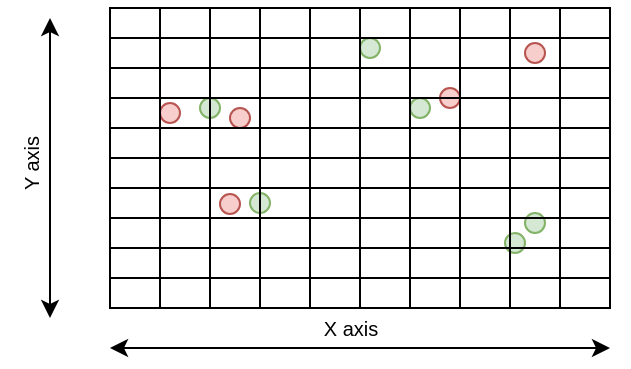<mxfile version="21.6.5" type="device">
  <diagram name="Página-1" id="SKQRO-EnRAf3LMEz_fkR">
    <mxGraphModel dx="785" dy="482" grid="1" gridSize="10" guides="1" tooltips="1" connect="1" arrows="1" fold="1" page="1" pageScale="1" pageWidth="827" pageHeight="1169" math="0" shadow="0">
      <root>
        <mxCell id="0" />
        <mxCell id="1" parent="0" />
        <mxCell id="uWtEvoABwypYLbfiV7SP-121" value="" style="ellipse;whiteSpace=wrap;html=1;aspect=fixed;fillColor=#f8cecc;strokeColor=#b85450;" parent="1" vertex="1">
          <mxGeometry x="185" y="267.5" width="10" height="10" as="geometry" />
        </mxCell>
        <mxCell id="uWtEvoABwypYLbfiV7SP-120" value="" style="ellipse;whiteSpace=wrap;html=1;aspect=fixed;fillColor=#f8cecc;strokeColor=#b85450;" parent="1" vertex="1">
          <mxGeometry x="220" y="270" width="10" height="10" as="geometry" />
        </mxCell>
        <mxCell id="uWtEvoABwypYLbfiV7SP-119" value="" style="ellipse;whiteSpace=wrap;html=1;aspect=fixed;fillColor=#d5e8d4;strokeColor=#82b366;" parent="1" vertex="1">
          <mxGeometry x="205" y="265" width="10" height="10" as="geometry" />
        </mxCell>
        <mxCell id="uWtEvoABwypYLbfiV7SP-115" value="" style="ellipse;whiteSpace=wrap;html=1;aspect=fixed;fillColor=#d5e8d4;strokeColor=#82b366;" parent="1" vertex="1">
          <mxGeometry x="230" y="312.5" width="10" height="10" as="geometry" />
        </mxCell>
        <mxCell id="uWtEvoABwypYLbfiV7SP-116" value="" style="ellipse;whiteSpace=wrap;html=1;aspect=fixed;fillColor=#d5e8d4;strokeColor=#82b366;" parent="1" vertex="1">
          <mxGeometry x="367.5" y="322.5" width="10" height="10" as="geometry" />
        </mxCell>
        <mxCell id="uWtEvoABwypYLbfiV7SP-117" value="" style="ellipse;whiteSpace=wrap;html=1;aspect=fixed;fillColor=#d5e8d4;strokeColor=#82b366;direction=west;" parent="1" vertex="1">
          <mxGeometry x="357.5" y="332.5" width="10" height="10" as="geometry" />
        </mxCell>
        <mxCell id="uWtEvoABwypYLbfiV7SP-114" value="" style="ellipse;whiteSpace=wrap;html=1;aspect=fixed;fillColor=#f8cecc;strokeColor=#b85450;" parent="1" vertex="1">
          <mxGeometry x="367.5" y="237.5" width="10" height="10" as="geometry" />
        </mxCell>
        <mxCell id="uWtEvoABwypYLbfiV7SP-111" value="" style="ellipse;whiteSpace=wrap;html=1;aspect=fixed;fillColor=#d5e8d4;strokeColor=#82b366;" parent="1" vertex="1">
          <mxGeometry x="310" y="265" width="10" height="10" as="geometry" />
        </mxCell>
        <mxCell id="uWtEvoABwypYLbfiV7SP-113" value="" style="ellipse;whiteSpace=wrap;html=1;aspect=fixed;fillColor=#f8cecc;strokeColor=#b85450;" parent="1" vertex="1">
          <mxGeometry x="325" y="260" width="10" height="10" as="geometry" />
        </mxCell>
        <mxCell id="uWtEvoABwypYLbfiV7SP-3" value="" style="rounded=0;whiteSpace=wrap;html=1;fillColor=none;" parent="1" vertex="1">
          <mxGeometry x="160" y="220" width="250" height="150" as="geometry" />
        </mxCell>
        <mxCell id="uWtEvoABwypYLbfiV7SP-4" value="" style="rounded=0;whiteSpace=wrap;html=1;fillColor=none;" parent="1" vertex="1">
          <mxGeometry x="160" y="220" width="25" height="15" as="geometry" />
        </mxCell>
        <mxCell id="uWtEvoABwypYLbfiV7SP-5" value="" style="rounded=0;whiteSpace=wrap;html=1;fillColor=none;" parent="1" vertex="1">
          <mxGeometry x="160" y="235" width="25" height="15" as="geometry" />
        </mxCell>
        <mxCell id="uWtEvoABwypYLbfiV7SP-6" value="" style="rounded=0;whiteSpace=wrap;html=1;fillColor=none;" parent="1" vertex="1">
          <mxGeometry x="160" y="250" width="25" height="15" as="geometry" />
        </mxCell>
        <mxCell id="uWtEvoABwypYLbfiV7SP-7" value="" style="rounded=0;whiteSpace=wrap;html=1;fillColor=none;" parent="1" vertex="1">
          <mxGeometry x="160" y="265" width="25" height="15" as="geometry" />
        </mxCell>
        <mxCell id="uWtEvoABwypYLbfiV7SP-8" value="" style="rounded=0;whiteSpace=wrap;html=1;fillColor=none;" parent="1" vertex="1">
          <mxGeometry x="160" y="280" width="25" height="15" as="geometry" />
        </mxCell>
        <mxCell id="uWtEvoABwypYLbfiV7SP-9" value="" style="rounded=0;whiteSpace=wrap;html=1;fillColor=none;" parent="1" vertex="1">
          <mxGeometry x="160" y="295" width="25" height="15" as="geometry" />
        </mxCell>
        <mxCell id="uWtEvoABwypYLbfiV7SP-10" value="" style="rounded=0;whiteSpace=wrap;html=1;fillColor=none;" parent="1" vertex="1">
          <mxGeometry x="160" y="310" width="25" height="15" as="geometry" />
        </mxCell>
        <mxCell id="uWtEvoABwypYLbfiV7SP-11" value="" style="rounded=0;whiteSpace=wrap;html=1;fillColor=none;" parent="1" vertex="1">
          <mxGeometry x="160" y="325" width="25" height="15" as="geometry" />
        </mxCell>
        <mxCell id="uWtEvoABwypYLbfiV7SP-12" value="" style="rounded=0;whiteSpace=wrap;html=1;fillColor=none;" parent="1" vertex="1">
          <mxGeometry x="160" y="340" width="25" height="15" as="geometry" />
        </mxCell>
        <mxCell id="uWtEvoABwypYLbfiV7SP-13" value="" style="rounded=0;whiteSpace=wrap;html=1;fillColor=none;" parent="1" vertex="1">
          <mxGeometry x="160" y="355" width="25" height="15" as="geometry" />
        </mxCell>
        <mxCell id="uWtEvoABwypYLbfiV7SP-14" value="" style="rounded=0;whiteSpace=wrap;html=1;fillColor=none;" parent="1" vertex="1">
          <mxGeometry x="185" y="220" width="25" height="15" as="geometry" />
        </mxCell>
        <mxCell id="uWtEvoABwypYLbfiV7SP-15" value="" style="rounded=0;whiteSpace=wrap;html=1;fillColor=none;" parent="1" vertex="1">
          <mxGeometry x="185" y="235" width="25" height="15" as="geometry" />
        </mxCell>
        <mxCell id="uWtEvoABwypYLbfiV7SP-16" value="" style="rounded=0;whiteSpace=wrap;html=1;fillColor=none;" parent="1" vertex="1">
          <mxGeometry x="185" y="250" width="25" height="15" as="geometry" />
        </mxCell>
        <mxCell id="uWtEvoABwypYLbfiV7SP-17" value="" style="rounded=0;whiteSpace=wrap;html=1;fillColor=none;" parent="1" vertex="1">
          <mxGeometry x="185" y="265" width="25" height="15" as="geometry" />
        </mxCell>
        <mxCell id="uWtEvoABwypYLbfiV7SP-18" value="" style="rounded=0;whiteSpace=wrap;html=1;fillColor=none;" parent="1" vertex="1">
          <mxGeometry x="185" y="280" width="25" height="15" as="geometry" />
        </mxCell>
        <mxCell id="uWtEvoABwypYLbfiV7SP-19" value="" style="rounded=0;whiteSpace=wrap;html=1;fillColor=none;" parent="1" vertex="1">
          <mxGeometry x="185" y="295" width="25" height="15" as="geometry" />
        </mxCell>
        <mxCell id="uWtEvoABwypYLbfiV7SP-20" value="" style="rounded=0;whiteSpace=wrap;html=1;fillColor=none;" parent="1" vertex="1">
          <mxGeometry x="185" y="310" width="25" height="15" as="geometry" />
        </mxCell>
        <mxCell id="uWtEvoABwypYLbfiV7SP-21" value="" style="rounded=0;whiteSpace=wrap;html=1;fillColor=none;" parent="1" vertex="1">
          <mxGeometry x="185" y="325" width="25" height="15" as="geometry" />
        </mxCell>
        <mxCell id="uWtEvoABwypYLbfiV7SP-22" value="" style="rounded=0;whiteSpace=wrap;html=1;fillColor=none;" parent="1" vertex="1">
          <mxGeometry x="185" y="340" width="25" height="15" as="geometry" />
        </mxCell>
        <mxCell id="uWtEvoABwypYLbfiV7SP-23" value="" style="rounded=0;whiteSpace=wrap;html=1;fillColor=none;" parent="1" vertex="1">
          <mxGeometry x="185" y="355" width="25" height="15" as="geometry" />
        </mxCell>
        <mxCell id="uWtEvoABwypYLbfiV7SP-24" value="" style="rounded=0;whiteSpace=wrap;html=1;fillColor=none;" parent="1" vertex="1">
          <mxGeometry x="210" y="220" width="25" height="15" as="geometry" />
        </mxCell>
        <mxCell id="uWtEvoABwypYLbfiV7SP-25" value="" style="rounded=0;whiteSpace=wrap;html=1;fillColor=none;" parent="1" vertex="1">
          <mxGeometry x="210" y="235" width="25" height="15" as="geometry" />
        </mxCell>
        <mxCell id="uWtEvoABwypYLbfiV7SP-26" value="" style="rounded=0;whiteSpace=wrap;html=1;fillColor=none;" parent="1" vertex="1">
          <mxGeometry x="210" y="250" width="25" height="15" as="geometry" />
        </mxCell>
        <mxCell id="uWtEvoABwypYLbfiV7SP-27" value="" style="rounded=0;whiteSpace=wrap;html=1;fillColor=none;" parent="1" vertex="1">
          <mxGeometry x="210" y="265" width="25" height="15" as="geometry" />
        </mxCell>
        <mxCell id="uWtEvoABwypYLbfiV7SP-28" value="" style="rounded=0;whiteSpace=wrap;html=1;fillColor=none;" parent="1" vertex="1">
          <mxGeometry x="210" y="280" width="25" height="15" as="geometry" />
        </mxCell>
        <mxCell id="uWtEvoABwypYLbfiV7SP-29" value="" style="rounded=0;whiteSpace=wrap;html=1;fillColor=none;" parent="1" vertex="1">
          <mxGeometry x="210" y="295" width="25" height="15" as="geometry" />
        </mxCell>
        <mxCell id="uWtEvoABwypYLbfiV7SP-30" value="" style="rounded=0;whiteSpace=wrap;html=1;fillColor=none;" parent="1" vertex="1">
          <mxGeometry x="210" y="310" width="25" height="15" as="geometry" />
        </mxCell>
        <mxCell id="uWtEvoABwypYLbfiV7SP-31" value="" style="rounded=0;whiteSpace=wrap;html=1;fillColor=none;" parent="1" vertex="1">
          <mxGeometry x="210" y="325" width="25" height="15" as="geometry" />
        </mxCell>
        <mxCell id="uWtEvoABwypYLbfiV7SP-32" value="" style="rounded=0;whiteSpace=wrap;html=1;fillColor=none;" parent="1" vertex="1">
          <mxGeometry x="210" y="340" width="25" height="15" as="geometry" />
        </mxCell>
        <mxCell id="uWtEvoABwypYLbfiV7SP-33" value="" style="rounded=0;whiteSpace=wrap;html=1;fillColor=none;" parent="1" vertex="1">
          <mxGeometry x="210" y="355" width="25" height="15" as="geometry" />
        </mxCell>
        <mxCell id="uWtEvoABwypYLbfiV7SP-34" value="" style="rounded=0;whiteSpace=wrap;html=1;fillColor=none;" parent="1" vertex="1">
          <mxGeometry x="235" y="220" width="25" height="15" as="geometry" />
        </mxCell>
        <mxCell id="uWtEvoABwypYLbfiV7SP-35" value="" style="rounded=0;whiteSpace=wrap;html=1;fillColor=none;" parent="1" vertex="1">
          <mxGeometry x="235" y="235" width="25" height="15" as="geometry" />
        </mxCell>
        <mxCell id="uWtEvoABwypYLbfiV7SP-36" value="" style="rounded=0;whiteSpace=wrap;html=1;fillColor=none;" parent="1" vertex="1">
          <mxGeometry x="235" y="250" width="25" height="15" as="geometry" />
        </mxCell>
        <mxCell id="uWtEvoABwypYLbfiV7SP-37" value="" style="rounded=0;whiteSpace=wrap;html=1;fillColor=none;" parent="1" vertex="1">
          <mxGeometry x="235" y="265" width="25" height="15" as="geometry" />
        </mxCell>
        <mxCell id="uWtEvoABwypYLbfiV7SP-38" value="" style="rounded=0;whiteSpace=wrap;html=1;fillColor=none;" parent="1" vertex="1">
          <mxGeometry x="235" y="280" width="25" height="15" as="geometry" />
        </mxCell>
        <mxCell id="uWtEvoABwypYLbfiV7SP-39" value="" style="rounded=0;whiteSpace=wrap;html=1;fillColor=none;" parent="1" vertex="1">
          <mxGeometry x="235" y="295" width="25" height="15" as="geometry" />
        </mxCell>
        <mxCell id="uWtEvoABwypYLbfiV7SP-40" value="" style="rounded=0;whiteSpace=wrap;html=1;fillColor=none;" parent="1" vertex="1">
          <mxGeometry x="235" y="310" width="25" height="15" as="geometry" />
        </mxCell>
        <mxCell id="uWtEvoABwypYLbfiV7SP-41" value="" style="rounded=0;whiteSpace=wrap;html=1;fillColor=none;" parent="1" vertex="1">
          <mxGeometry x="235" y="325" width="25" height="15" as="geometry" />
        </mxCell>
        <mxCell id="uWtEvoABwypYLbfiV7SP-42" value="" style="rounded=0;whiteSpace=wrap;html=1;fillColor=none;" parent="1" vertex="1">
          <mxGeometry x="235" y="340" width="25" height="15" as="geometry" />
        </mxCell>
        <mxCell id="uWtEvoABwypYLbfiV7SP-43" value="" style="rounded=0;whiteSpace=wrap;html=1;fillColor=none;" parent="1" vertex="1">
          <mxGeometry x="235" y="355" width="25" height="15" as="geometry" />
        </mxCell>
        <mxCell id="uWtEvoABwypYLbfiV7SP-44" value="" style="rounded=0;whiteSpace=wrap;html=1;fillColor=none;" parent="1" vertex="1">
          <mxGeometry x="260" y="220" width="25" height="15" as="geometry" />
        </mxCell>
        <mxCell id="uWtEvoABwypYLbfiV7SP-45" value="" style="rounded=0;whiteSpace=wrap;html=1;fillColor=none;" parent="1" vertex="1">
          <mxGeometry x="260" y="235" width="25" height="15" as="geometry" />
        </mxCell>
        <mxCell id="uWtEvoABwypYLbfiV7SP-46" value="" style="rounded=0;whiteSpace=wrap;html=1;fillColor=none;" parent="1" vertex="1">
          <mxGeometry x="260" y="250" width="25" height="15" as="geometry" />
        </mxCell>
        <mxCell id="uWtEvoABwypYLbfiV7SP-47" value="" style="rounded=0;whiteSpace=wrap;html=1;fillColor=none;" parent="1" vertex="1">
          <mxGeometry x="260" y="265" width="25" height="15" as="geometry" />
        </mxCell>
        <mxCell id="uWtEvoABwypYLbfiV7SP-48" value="" style="rounded=0;whiteSpace=wrap;html=1;fillColor=none;" parent="1" vertex="1">
          <mxGeometry x="260" y="280" width="25" height="15" as="geometry" />
        </mxCell>
        <mxCell id="uWtEvoABwypYLbfiV7SP-49" value="" style="rounded=0;whiteSpace=wrap;html=1;fillColor=none;" parent="1" vertex="1">
          <mxGeometry x="260" y="295" width="25" height="15" as="geometry" />
        </mxCell>
        <mxCell id="uWtEvoABwypYLbfiV7SP-50" value="" style="rounded=0;whiteSpace=wrap;html=1;fillColor=none;" parent="1" vertex="1">
          <mxGeometry x="260" y="310" width="25" height="15" as="geometry" />
        </mxCell>
        <mxCell id="uWtEvoABwypYLbfiV7SP-51" value="" style="rounded=0;whiteSpace=wrap;html=1;fillColor=none;" parent="1" vertex="1">
          <mxGeometry x="260" y="325" width="25" height="15" as="geometry" />
        </mxCell>
        <mxCell id="uWtEvoABwypYLbfiV7SP-52" value="" style="rounded=0;whiteSpace=wrap;html=1;fillColor=none;" parent="1" vertex="1">
          <mxGeometry x="260" y="340" width="25" height="15" as="geometry" />
        </mxCell>
        <mxCell id="uWtEvoABwypYLbfiV7SP-53" value="" style="rounded=0;whiteSpace=wrap;html=1;fillColor=none;" parent="1" vertex="1">
          <mxGeometry x="260" y="355" width="25" height="15" as="geometry" />
        </mxCell>
        <mxCell id="uWtEvoABwypYLbfiV7SP-54" value="" style="rounded=0;whiteSpace=wrap;html=1;fillColor=none;" parent="1" vertex="1">
          <mxGeometry x="285" y="220" width="25" height="15" as="geometry" />
        </mxCell>
        <mxCell id="uWtEvoABwypYLbfiV7SP-56" value="" style="rounded=0;whiteSpace=wrap;html=1;fillColor=none;" parent="1" vertex="1">
          <mxGeometry x="285" y="250" width="25" height="15" as="geometry" />
        </mxCell>
        <mxCell id="uWtEvoABwypYLbfiV7SP-57" value="" style="rounded=0;whiteSpace=wrap;html=1;fillColor=none;" parent="1" vertex="1">
          <mxGeometry x="285" y="265" width="25" height="15" as="geometry" />
        </mxCell>
        <mxCell id="uWtEvoABwypYLbfiV7SP-58" value="" style="rounded=0;whiteSpace=wrap;html=1;fillColor=none;" parent="1" vertex="1">
          <mxGeometry x="285" y="280" width="25" height="15" as="geometry" />
        </mxCell>
        <mxCell id="uWtEvoABwypYLbfiV7SP-59" value="" style="rounded=0;whiteSpace=wrap;html=1;fillColor=none;" parent="1" vertex="1">
          <mxGeometry x="285" y="295" width="25" height="15" as="geometry" />
        </mxCell>
        <mxCell id="uWtEvoABwypYLbfiV7SP-60" value="" style="rounded=0;whiteSpace=wrap;html=1;fillColor=none;" parent="1" vertex="1">
          <mxGeometry x="285" y="310" width="25" height="15" as="geometry" />
        </mxCell>
        <mxCell id="uWtEvoABwypYLbfiV7SP-61" value="" style="rounded=0;whiteSpace=wrap;html=1;fillColor=none;" parent="1" vertex="1">
          <mxGeometry x="285" y="325" width="25" height="15" as="geometry" />
        </mxCell>
        <mxCell id="uWtEvoABwypYLbfiV7SP-62" value="" style="rounded=0;whiteSpace=wrap;html=1;fillColor=none;" parent="1" vertex="1">
          <mxGeometry x="285" y="340" width="25" height="15" as="geometry" />
        </mxCell>
        <mxCell id="uWtEvoABwypYLbfiV7SP-63" value="" style="rounded=0;whiteSpace=wrap;html=1;fillColor=none;" parent="1" vertex="1">
          <mxGeometry x="285" y="355" width="25" height="15" as="geometry" />
        </mxCell>
        <mxCell id="uWtEvoABwypYLbfiV7SP-64" value="" style="rounded=0;whiteSpace=wrap;html=1;fillColor=none;" parent="1" vertex="1">
          <mxGeometry x="310" y="220" width="25" height="15" as="geometry" />
        </mxCell>
        <mxCell id="uWtEvoABwypYLbfiV7SP-65" value="" style="rounded=0;whiteSpace=wrap;html=1;fillColor=none;" parent="1" vertex="1">
          <mxGeometry x="310" y="235" width="25" height="15" as="geometry" />
        </mxCell>
        <mxCell id="uWtEvoABwypYLbfiV7SP-66" value="" style="rounded=0;whiteSpace=wrap;html=1;fillColor=none;" parent="1" vertex="1">
          <mxGeometry x="310" y="250" width="25" height="15" as="geometry" />
        </mxCell>
        <mxCell id="uWtEvoABwypYLbfiV7SP-67" value="" style="rounded=0;whiteSpace=wrap;html=1;fillColor=none;" parent="1" vertex="1">
          <mxGeometry x="310" y="265" width="25" height="15" as="geometry" />
        </mxCell>
        <mxCell id="uWtEvoABwypYLbfiV7SP-68" value="" style="rounded=0;whiteSpace=wrap;html=1;fillColor=none;" parent="1" vertex="1">
          <mxGeometry x="310" y="280" width="25" height="15" as="geometry" />
        </mxCell>
        <mxCell id="uWtEvoABwypYLbfiV7SP-69" value="" style="rounded=0;whiteSpace=wrap;html=1;fillColor=none;" parent="1" vertex="1">
          <mxGeometry x="310" y="295" width="25" height="15" as="geometry" />
        </mxCell>
        <mxCell id="uWtEvoABwypYLbfiV7SP-70" value="" style="rounded=0;whiteSpace=wrap;html=1;fillColor=none;" parent="1" vertex="1">
          <mxGeometry x="310" y="310" width="25" height="15" as="geometry" />
        </mxCell>
        <mxCell id="uWtEvoABwypYLbfiV7SP-71" value="" style="rounded=0;whiteSpace=wrap;html=1;fillColor=none;" parent="1" vertex="1">
          <mxGeometry x="310" y="325" width="25" height="15" as="geometry" />
        </mxCell>
        <mxCell id="uWtEvoABwypYLbfiV7SP-72" value="" style="rounded=0;whiteSpace=wrap;html=1;fillColor=none;" parent="1" vertex="1">
          <mxGeometry x="310" y="340" width="25" height="15" as="geometry" />
        </mxCell>
        <mxCell id="uWtEvoABwypYLbfiV7SP-73" value="" style="rounded=0;whiteSpace=wrap;html=1;fillColor=none;" parent="1" vertex="1">
          <mxGeometry x="310" y="355" width="25" height="15" as="geometry" />
        </mxCell>
        <mxCell id="uWtEvoABwypYLbfiV7SP-74" value="" style="rounded=0;whiteSpace=wrap;html=1;fillColor=none;" parent="1" vertex="1">
          <mxGeometry x="335" y="220" width="25" height="15" as="geometry" />
        </mxCell>
        <mxCell id="uWtEvoABwypYLbfiV7SP-75" value="" style="rounded=0;whiteSpace=wrap;html=1;fillColor=none;" parent="1" vertex="1">
          <mxGeometry x="335" y="235" width="25" height="15" as="geometry" />
        </mxCell>
        <mxCell id="uWtEvoABwypYLbfiV7SP-76" value="" style="rounded=0;whiteSpace=wrap;html=1;fillColor=none;" parent="1" vertex="1">
          <mxGeometry x="335" y="250" width="25" height="15" as="geometry" />
        </mxCell>
        <mxCell id="uWtEvoABwypYLbfiV7SP-77" value="" style="rounded=0;whiteSpace=wrap;html=1;fillColor=none;" parent="1" vertex="1">
          <mxGeometry x="335" y="265" width="25" height="15" as="geometry" />
        </mxCell>
        <mxCell id="uWtEvoABwypYLbfiV7SP-78" value="" style="rounded=0;whiteSpace=wrap;html=1;fillColor=none;" parent="1" vertex="1">
          <mxGeometry x="335" y="280" width="25" height="15" as="geometry" />
        </mxCell>
        <mxCell id="uWtEvoABwypYLbfiV7SP-79" value="" style="rounded=0;whiteSpace=wrap;html=1;fillColor=none;" parent="1" vertex="1">
          <mxGeometry x="335" y="295" width="25" height="15" as="geometry" />
        </mxCell>
        <mxCell id="uWtEvoABwypYLbfiV7SP-80" value="" style="rounded=0;whiteSpace=wrap;html=1;fillColor=none;" parent="1" vertex="1">
          <mxGeometry x="335" y="310" width="25" height="15" as="geometry" />
        </mxCell>
        <mxCell id="uWtEvoABwypYLbfiV7SP-81" value="" style="rounded=0;whiteSpace=wrap;html=1;fillColor=none;" parent="1" vertex="1">
          <mxGeometry x="335" y="325" width="25" height="15" as="geometry" />
        </mxCell>
        <mxCell id="uWtEvoABwypYLbfiV7SP-82" value="" style="rounded=0;whiteSpace=wrap;html=1;fillColor=none;" parent="1" vertex="1">
          <mxGeometry x="335" y="340" width="25" height="15" as="geometry" />
        </mxCell>
        <mxCell id="uWtEvoABwypYLbfiV7SP-83" value="" style="rounded=0;whiteSpace=wrap;html=1;fillColor=none;" parent="1" vertex="1">
          <mxGeometry x="335" y="355" width="25" height="15" as="geometry" />
        </mxCell>
        <mxCell id="uWtEvoABwypYLbfiV7SP-84" value="" style="rounded=0;whiteSpace=wrap;html=1;fillColor=none;" parent="1" vertex="1">
          <mxGeometry x="360" y="220" width="25" height="15" as="geometry" />
        </mxCell>
        <mxCell id="uWtEvoABwypYLbfiV7SP-85" value="" style="rounded=0;whiteSpace=wrap;html=1;fillColor=none;" parent="1" vertex="1">
          <mxGeometry x="360" y="235" width="25" height="15" as="geometry" />
        </mxCell>
        <mxCell id="uWtEvoABwypYLbfiV7SP-86" value="" style="rounded=0;whiteSpace=wrap;html=1;fillColor=none;" parent="1" vertex="1">
          <mxGeometry x="360" y="250" width="25" height="15" as="geometry" />
        </mxCell>
        <mxCell id="uWtEvoABwypYLbfiV7SP-87" value="" style="rounded=0;whiteSpace=wrap;html=1;fillColor=none;" parent="1" vertex="1">
          <mxGeometry x="360" y="265" width="25" height="15" as="geometry" />
        </mxCell>
        <mxCell id="uWtEvoABwypYLbfiV7SP-88" value="" style="rounded=0;whiteSpace=wrap;html=1;fillColor=none;" parent="1" vertex="1">
          <mxGeometry x="360" y="280" width="25" height="15" as="geometry" />
        </mxCell>
        <mxCell id="uWtEvoABwypYLbfiV7SP-89" value="" style="rounded=0;whiteSpace=wrap;html=1;fillColor=none;" parent="1" vertex="1">
          <mxGeometry x="360" y="295" width="25" height="15" as="geometry" />
        </mxCell>
        <mxCell id="uWtEvoABwypYLbfiV7SP-90" value="" style="rounded=0;whiteSpace=wrap;html=1;fillColor=none;" parent="1" vertex="1">
          <mxGeometry x="360" y="310" width="25" height="15" as="geometry" />
        </mxCell>
        <mxCell id="uWtEvoABwypYLbfiV7SP-91" value="" style="rounded=0;whiteSpace=wrap;html=1;fillColor=none;" parent="1" vertex="1">
          <mxGeometry x="360" y="325" width="25" height="15" as="geometry" />
        </mxCell>
        <mxCell id="uWtEvoABwypYLbfiV7SP-92" value="" style="rounded=0;whiteSpace=wrap;html=1;fillColor=none;" parent="1" vertex="1">
          <mxGeometry x="360" y="340" width="25" height="15" as="geometry" />
        </mxCell>
        <mxCell id="uWtEvoABwypYLbfiV7SP-93" value="" style="rounded=0;whiteSpace=wrap;html=1;fillColor=none;" parent="1" vertex="1">
          <mxGeometry x="360" y="355" width="25" height="15" as="geometry" />
        </mxCell>
        <mxCell id="uWtEvoABwypYLbfiV7SP-94" value="" style="rounded=0;whiteSpace=wrap;html=1;fillColor=none;" parent="1" vertex="1">
          <mxGeometry x="385" y="220" width="25" height="15" as="geometry" />
        </mxCell>
        <mxCell id="uWtEvoABwypYLbfiV7SP-95" value="" style="rounded=0;whiteSpace=wrap;html=1;fillColor=none;" parent="1" vertex="1">
          <mxGeometry x="385" y="235" width="25" height="15" as="geometry" />
        </mxCell>
        <mxCell id="uWtEvoABwypYLbfiV7SP-96" value="" style="rounded=0;whiteSpace=wrap;html=1;fillColor=none;" parent="1" vertex="1">
          <mxGeometry x="385" y="250" width="25" height="15" as="geometry" />
        </mxCell>
        <mxCell id="uWtEvoABwypYLbfiV7SP-97" value="" style="rounded=0;whiteSpace=wrap;html=1;fillColor=none;" parent="1" vertex="1">
          <mxGeometry x="385" y="265" width="25" height="15" as="geometry" />
        </mxCell>
        <mxCell id="uWtEvoABwypYLbfiV7SP-98" value="" style="rounded=0;whiteSpace=wrap;html=1;fillColor=none;" parent="1" vertex="1">
          <mxGeometry x="385" y="280" width="25" height="15" as="geometry" />
        </mxCell>
        <mxCell id="uWtEvoABwypYLbfiV7SP-99" value="" style="rounded=0;whiteSpace=wrap;html=1;fillColor=none;" parent="1" vertex="1">
          <mxGeometry x="385" y="295" width="25" height="15" as="geometry" />
        </mxCell>
        <mxCell id="uWtEvoABwypYLbfiV7SP-100" value="" style="rounded=0;whiteSpace=wrap;html=1;fillColor=none;" parent="1" vertex="1">
          <mxGeometry x="385" y="310" width="25" height="15" as="geometry" />
        </mxCell>
        <mxCell id="uWtEvoABwypYLbfiV7SP-101" value="" style="rounded=0;whiteSpace=wrap;html=1;fillColor=none;" parent="1" vertex="1">
          <mxGeometry x="385" y="325" width="25" height="15" as="geometry" />
        </mxCell>
        <mxCell id="uWtEvoABwypYLbfiV7SP-102" value="" style="rounded=0;whiteSpace=wrap;html=1;fillColor=none;" parent="1" vertex="1">
          <mxGeometry x="385" y="340" width="25" height="15" as="geometry" />
        </mxCell>
        <mxCell id="uWtEvoABwypYLbfiV7SP-103" value="" style="rounded=0;whiteSpace=wrap;html=1;fillColor=none;" parent="1" vertex="1">
          <mxGeometry x="385" y="355" width="25" height="15" as="geometry" />
        </mxCell>
        <mxCell id="uWtEvoABwypYLbfiV7SP-105" value="&lt;font style=&quot;font-size: 10px;&quot;&gt;X axis&lt;/font&gt;" style="endArrow=classic;startArrow=classic;html=1;rounded=0;" parent="1" edge="1">
          <mxGeometry x="-0.04" y="10" width="50" height="50" relative="1" as="geometry">
            <mxPoint x="160" y="390" as="sourcePoint" />
            <mxPoint x="410" y="390" as="targetPoint" />
            <mxPoint as="offset" />
          </mxGeometry>
        </mxCell>
        <mxCell id="uWtEvoABwypYLbfiV7SP-106" value="" style="endArrow=classic;startArrow=classic;html=1;rounded=0;" parent="1" edge="1">
          <mxGeometry x="0.067" y="20" width="50" height="50" relative="1" as="geometry">
            <mxPoint x="130" y="375" as="sourcePoint" />
            <mxPoint x="130" y="225" as="targetPoint" />
            <mxPoint as="offset" />
          </mxGeometry>
        </mxCell>
        <mxCell id="uWtEvoABwypYLbfiV7SP-110" value="" style="ellipse;whiteSpace=wrap;html=1;aspect=fixed;fillColor=#d5e8d4;strokeColor=#82b366;" parent="1" vertex="1">
          <mxGeometry x="285" y="235" width="10" height="10" as="geometry" />
        </mxCell>
        <mxCell id="uWtEvoABwypYLbfiV7SP-55" value="" style="rounded=0;whiteSpace=wrap;html=1;fillColor=none;" parent="1" vertex="1">
          <mxGeometry x="285" y="235" width="25" height="15" as="geometry" />
        </mxCell>
        <mxCell id="uWtEvoABwypYLbfiV7SP-118" value="" style="ellipse;whiteSpace=wrap;html=1;aspect=fixed;fillColor=#f8cecc;strokeColor=#b85450;" parent="1" vertex="1">
          <mxGeometry x="215" y="313" width="10" height="10" as="geometry" />
        </mxCell>
        <mxCell id="1MxV5BrmjEEAul9TAyJH-1" value="&lt;span style=&quot;color: rgb(0, 0, 0); font-family: Helvetica; font-size: 10px; font-style: normal; font-variant-ligatures: normal; font-variant-caps: normal; font-weight: 400; letter-spacing: normal; orphans: 2; text-align: center; text-indent: 0px; text-transform: none; widows: 2; word-spacing: 0px; -webkit-text-stroke-width: 0px; background-color: rgb(255, 255, 255); text-decoration-thickness: initial; text-decoration-style: initial; text-decoration-color: initial; float: none; display: inline !important;&quot;&gt;Y axis&lt;/span&gt;" style="text;html=1;strokeColor=none;fillColor=none;align=center;verticalAlign=middle;whiteSpace=wrap;rounded=0;rotation=-90;" vertex="1" parent="1">
          <mxGeometry x="90" y="282.5" width="60" height="30" as="geometry" />
        </mxCell>
      </root>
    </mxGraphModel>
  </diagram>
</mxfile>
